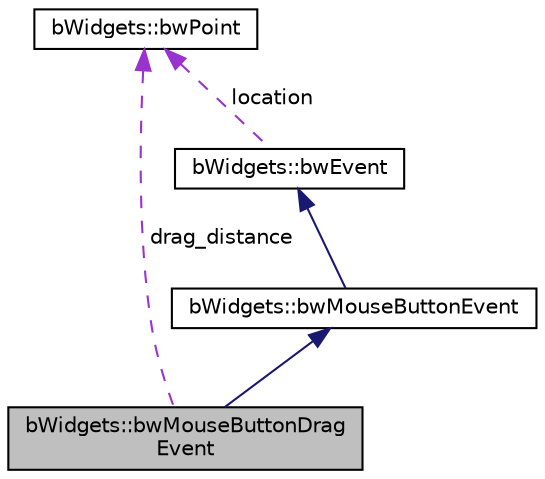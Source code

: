 digraph "bWidgets::bwMouseButtonDragEvent"
{
 // LATEX_PDF_SIZE
  edge [fontname="Helvetica",fontsize="10",labelfontname="Helvetica",labelfontsize="10"];
  node [fontname="Helvetica",fontsize="10",shape=record];
  Node1 [label="bWidgets::bwMouseButtonDrag\lEvent",height=0.2,width=0.4,color="black", fillcolor="grey75", style="filled", fontcolor="black",tooltip=" "];
  Node2 -> Node1 [dir="back",color="midnightblue",fontsize="10",style="solid",fontname="Helvetica"];
  Node2 [label="bWidgets::bwMouseButtonEvent",height=0.2,width=0.4,color="black", fillcolor="white", style="filled",URL="$classbWidgets_1_1bwMouseButtonEvent.html",tooltip=" "];
  Node3 -> Node2 [dir="back",color="midnightblue",fontsize="10",style="solid",fontname="Helvetica"];
  Node3 [label="bWidgets::bwEvent",height=0.2,width=0.4,color="black", fillcolor="white", style="filled",URL="$classbWidgets_1_1bwEvent.html",tooltip=" "];
  Node4 -> Node3 [dir="back",color="darkorchid3",fontsize="10",style="dashed",label=" location" ,fontname="Helvetica"];
  Node4 [label="bWidgets::bwPoint",height=0.2,width=0.4,color="black", fillcolor="white", style="filled",URL="$classbWidgets_1_1bwPoint.html",tooltip=" "];
  Node4 -> Node1 [dir="back",color="darkorchid3",fontsize="10",style="dashed",label=" drag_distance" ,fontname="Helvetica"];
}
